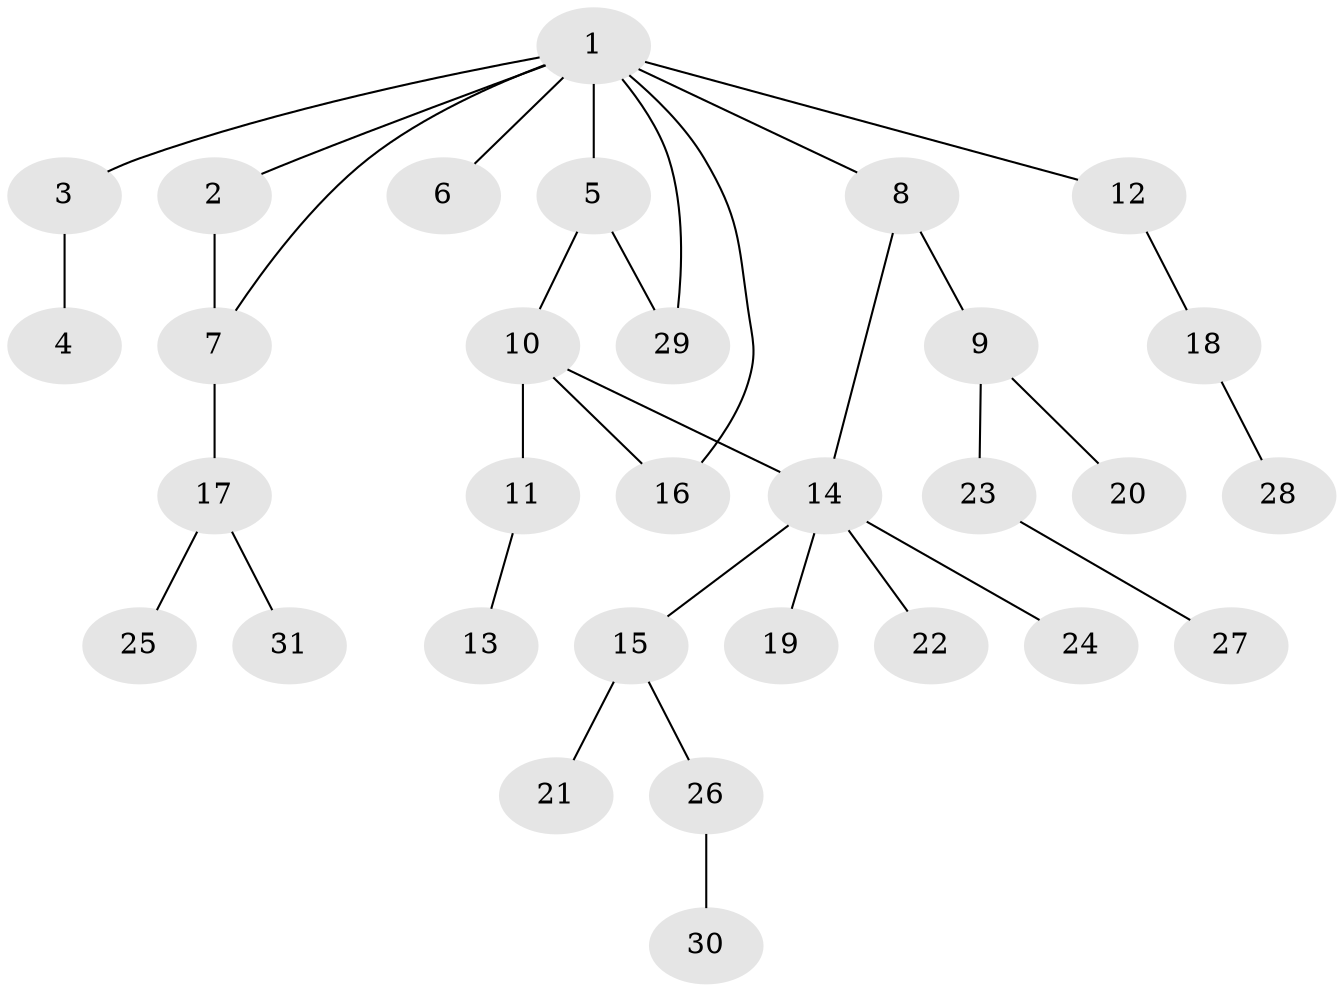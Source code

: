 // original degree distribution, {6: 0.01639344262295082, 5: 0.03278688524590164, 2: 0.3114754098360656, 4: 0.04918032786885246, 1: 0.4426229508196721, 3: 0.11475409836065574, 7: 0.03278688524590164}
// Generated by graph-tools (version 1.1) at 2025/34/03/09/25 02:34:06]
// undirected, 31 vertices, 34 edges
graph export_dot {
graph [start="1"]
  node [color=gray90,style=filled];
  1;
  2;
  3;
  4;
  5;
  6;
  7;
  8;
  9;
  10;
  11;
  12;
  13;
  14;
  15;
  16;
  17;
  18;
  19;
  20;
  21;
  22;
  23;
  24;
  25;
  26;
  27;
  28;
  29;
  30;
  31;
  1 -- 2 [weight=1.0];
  1 -- 3 [weight=1.0];
  1 -- 5 [weight=1.0];
  1 -- 6 [weight=1.0];
  1 -- 7 [weight=1.0];
  1 -- 8 [weight=1.0];
  1 -- 12 [weight=1.0];
  1 -- 16 [weight=1.0];
  1 -- 29 [weight=1.0];
  2 -- 7 [weight=2.0];
  3 -- 4 [weight=2.0];
  5 -- 10 [weight=1.0];
  5 -- 29 [weight=1.0];
  7 -- 17 [weight=1.0];
  8 -- 9 [weight=1.0];
  8 -- 14 [weight=1.0];
  9 -- 20 [weight=1.0];
  9 -- 23 [weight=1.0];
  10 -- 11 [weight=5.0];
  10 -- 14 [weight=1.0];
  10 -- 16 [weight=1.0];
  11 -- 13 [weight=1.0];
  12 -- 18 [weight=1.0];
  14 -- 15 [weight=1.0];
  14 -- 19 [weight=1.0];
  14 -- 22 [weight=1.0];
  14 -- 24 [weight=1.0];
  15 -- 21 [weight=1.0];
  15 -- 26 [weight=1.0];
  17 -- 25 [weight=1.0];
  17 -- 31 [weight=1.0];
  18 -- 28 [weight=1.0];
  23 -- 27 [weight=1.0];
  26 -- 30 [weight=1.0];
}

